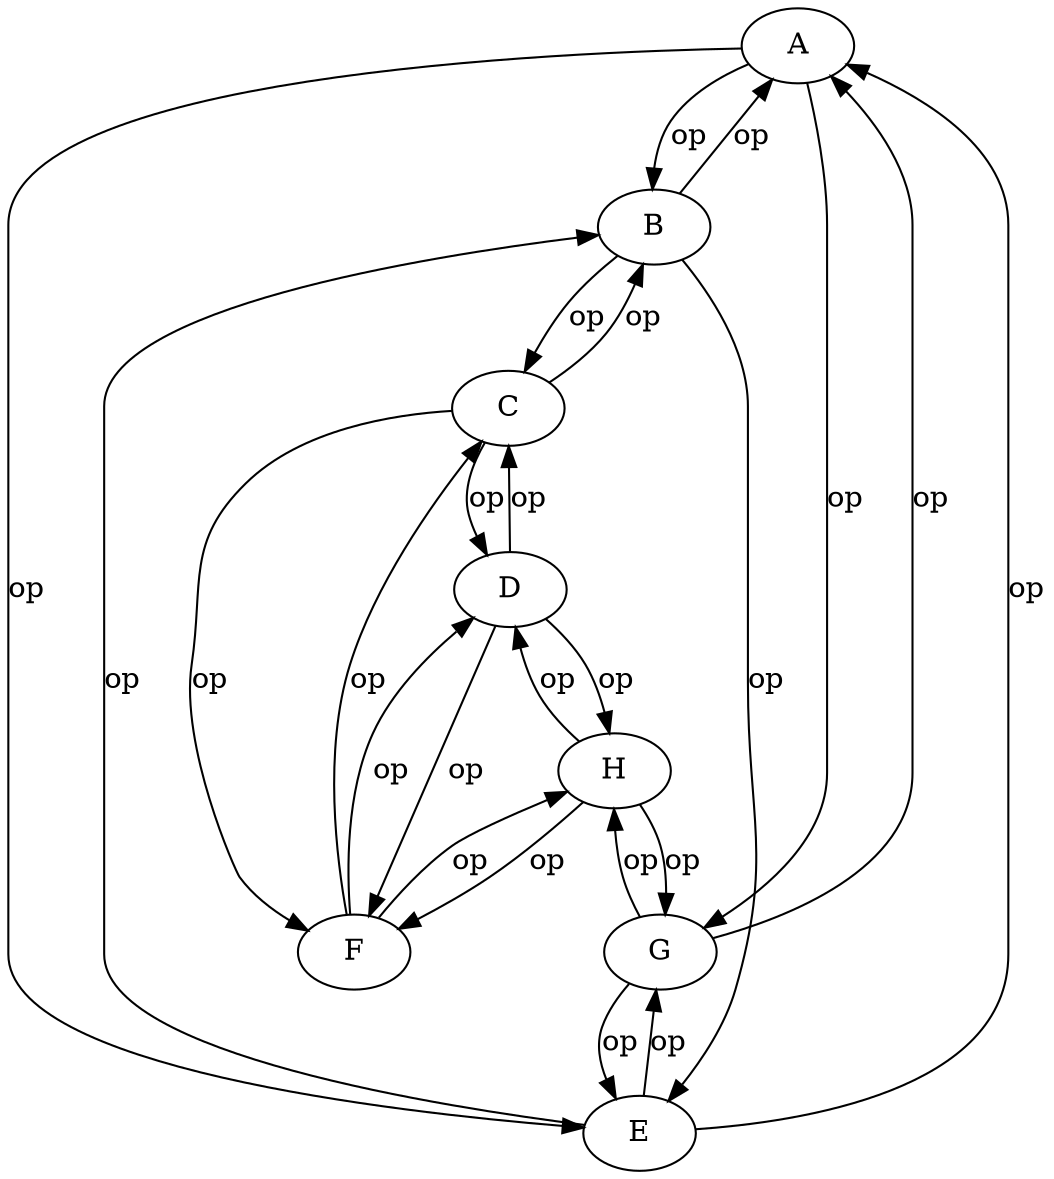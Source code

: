 digraph g {
"A" -> "B" [label="op",arrowhead=normal]
"A" -> "E" [label="op",arrowhead=normal]
"A" -> "G" [label="op",arrowhead=normal]
"B" -> "A" [label="op",arrowhead=normal]
"B" -> "E" [label="op",arrowhead=normal]
"B" -> "C" [label="op",arrowhead=normal]
"C" -> "B" [label="op",arrowhead=normal]
"C" -> "F" [label="op",arrowhead=normal]
"C" -> "D" [label="op",arrowhead=normal]
"D" -> "C" [label="op",arrowhead=normal]
"D" -> "F" [label="op",arrowhead=normal]
"D" -> "H" [label="op",arrowhead=normal]
"E" -> "A" [label="op",arrowhead=normal]
"E" -> "B" [label="op",arrowhead=normal]
"E" -> "G" [label="op",arrowhead=normal]
"F" -> "C" [label="op",arrowhead=normal]
"F" -> "D" [label="op",arrowhead=normal]
"F" -> "H" [label="op",arrowhead=normal]
"G" -> "A" [label="op",arrowhead=normal]
"G" -> "E" [label="op",arrowhead=normal]
"G" -> "H" [label="op",arrowhead=normal]
"H" -> "G" [label="op",arrowhead=normal]
"H" -> "F" [label="op",arrowhead=normal]
"H" -> "D" [label="op",arrowhead=normal]
}
